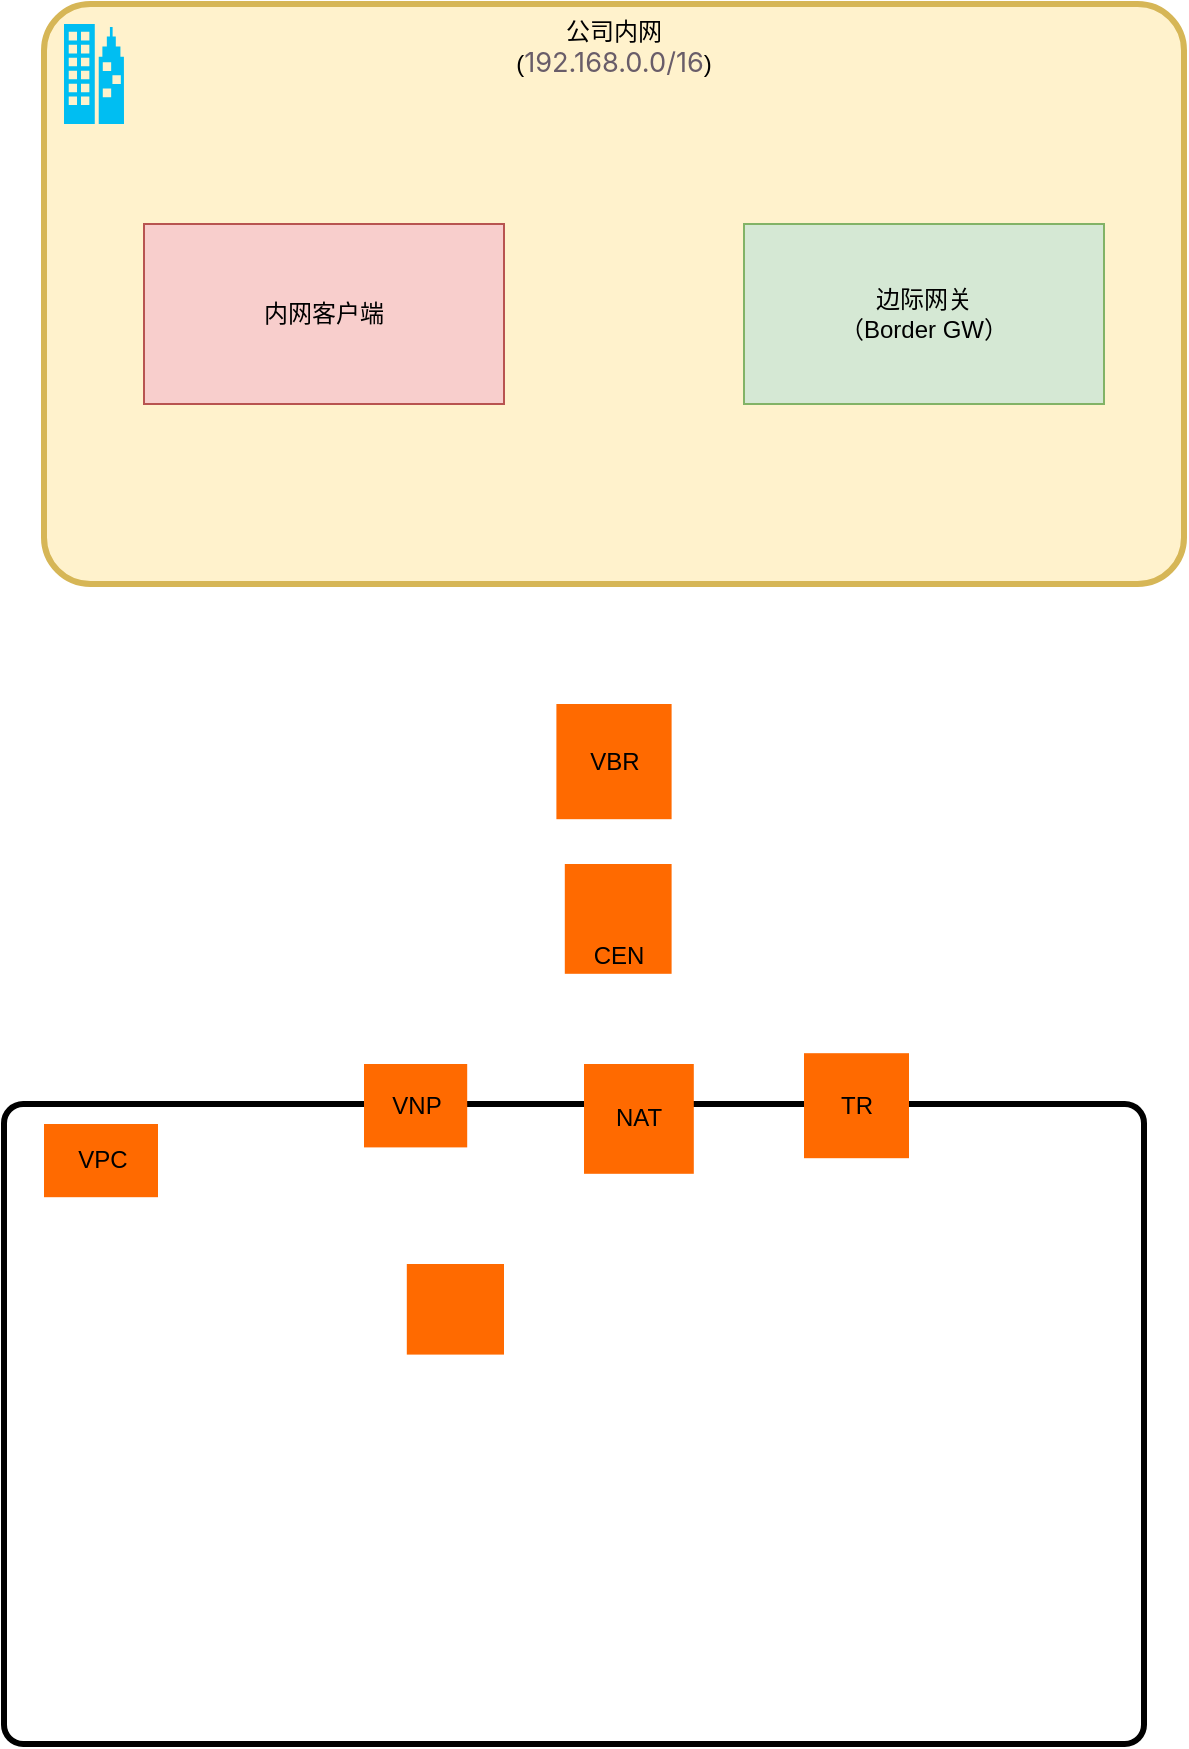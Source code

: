 <mxfile version="28.2.2">
  <diagram name="Page-1" id="5EUUsYe5BdCuTAwYtzyW">
    <mxGraphModel dx="603" dy="585" grid="1" gridSize="10" guides="1" tooltips="1" connect="1" arrows="1" fold="1" page="1" pageScale="1" pageWidth="850" pageHeight="1100" math="0" shadow="0">
      <root>
        <mxCell id="0" />
        <mxCell id="1" parent="0" />
        <mxCell id="vxpXyjJ1BgaewFKf-Y3P-5" value="" style="rounded=1;whiteSpace=wrap;html=1;arcSize=3;strokeWidth=3;" parent="1" vertex="1">
          <mxGeometry x="20" y="570" width="570" height="320" as="geometry" />
        </mxCell>
        <mxCell id="vxpXyjJ1BgaewFKf-Y3P-1" value="公司内网&lt;br&gt;&lt;span&gt;(&lt;span style=&quot;color: rgb(105, 93, 105); font-family: Inter, -apple-system, BlinkMacSystemFont, &amp;quot;Segoe UI&amp;quot;, &amp;quot;SF Pro SC&amp;quot;, &amp;quot;SF Pro Display&amp;quot;, &amp;quot;SF Pro Icons&amp;quot;, &amp;quot;PingFang SC&amp;quot;, &amp;quot;Hiragino Sans GB&amp;quot;, &amp;quot;Microsoft YaHei&amp;quot;, &amp;quot;Helvetica Neue&amp;quot;, Helvetica, Arial, &amp;quot;Times New Roman&amp;quot;, &amp;quot;Arial Unicode MS&amp;quot;, &amp;quot;Lucida Sans Unicode&amp;quot;, KaTeX_Main, sans-serif; font-size: 13.6px; text-align: start; white-space: pre;&quot;&gt;192.168.0.0/16&lt;/span&gt;)&lt;/span&gt;" style="rounded=1;whiteSpace=wrap;html=1;arcSize=8;strokeWidth=3;fillColor=#fff2cc;strokeColor=#d6b656;verticalAlign=top;" parent="1" vertex="1">
          <mxGeometry x="40" y="20" width="570" height="290" as="geometry" />
        </mxCell>
        <mxCell id="vxpXyjJ1BgaewFKf-Y3P-2" value="" style="verticalLabelPosition=bottom;html=1;verticalAlign=top;align=center;strokeColor=none;fillColor=#00BEF2;shape=mxgraph.azure.enterprise;pointerEvents=1;" parent="1" vertex="1">
          <mxGeometry x="50" y="30" width="30" height="50" as="geometry" />
        </mxCell>
        <mxCell id="vxpXyjJ1BgaewFKf-Y3P-3" value="内网客户端" style="rounded=0;whiteSpace=wrap;html=1;fillColor=#f8cecc;strokeColor=#b85450;" parent="1" vertex="1">
          <mxGeometry x="90" y="130" width="180" height="90" as="geometry" />
        </mxCell>
        <mxCell id="vxpXyjJ1BgaewFKf-Y3P-4" value="边际网关&lt;br&gt;（Border GW）" style="rounded=0;whiteSpace=wrap;html=1;fillColor=#d5e8d4;strokeColor=#82b366;" parent="1" vertex="1">
          <mxGeometry x="390" y="130" width="180" height="90" as="geometry" />
        </mxCell>
        <mxCell id="vxpXyjJ1BgaewFKf-Y3P-6" value="VPC" style="points=[];aspect=fixed;html=1;align=center;shadow=0;dashed=0;fillColor=#FF6A00;strokeColor=none;shape=mxgraph.alibaba_cloud.vpc_virtual_private_cloud;" parent="1" vertex="1">
          <mxGeometry x="40" y="580" width="57" height="36.6" as="geometry" />
        </mxCell>
        <mxCell id="uaWnhBnutROTOtkjd1xz-2" value="" style="points=[];aspect=fixed;html=1;align=center;shadow=0;dashed=0;fillColor=#FF6A00;strokeColor=none;shape=mxgraph.alibaba_cloud.ecs_elastic_compute_service;" vertex="1" parent="1">
          <mxGeometry x="221.4" y="650" width="48.6" height="45.3" as="geometry" />
        </mxCell>
        <mxCell id="uaWnhBnutROTOtkjd1xz-3" value="CEN" style="points=[];aspect=fixed;html=1;align=center;shadow=0;dashed=0;fillColor=#FF6A00;strokeColor=none;shape=mxgraph.alibaba_cloud.cen_cloud_enterprise_network;verticalAlign=bottom;" vertex="1" parent="1">
          <mxGeometry x="300.4" y="450" width="53.4" height="54.9" as="geometry" />
        </mxCell>
        <mxCell id="uaWnhBnutROTOtkjd1xz-4" value="VBR" style="points=[];aspect=fixed;html=1;align=center;shadow=0;dashed=0;fillColor=#FF6A00;strokeColor=none;shape=mxgraph.alibaba_cloud.vbr_virtual_border_router;" vertex="1" parent="1">
          <mxGeometry x="296.2" y="370" width="57.6" height="57.6" as="geometry" />
        </mxCell>
        <mxCell id="uaWnhBnutROTOtkjd1xz-5" value="NAT" style="points=[];aspect=fixed;html=1;align=center;shadow=0;dashed=0;fillColor=#FF6A00;strokeColor=none;shape=mxgraph.alibaba_cloud.vpn_gateway;" vertex="1" parent="1">
          <mxGeometry x="310" y="550" width="54.9" height="54.9" as="geometry" />
        </mxCell>
        <mxCell id="uaWnhBnutROTOtkjd1xz-6" value="VNP" style="points=[];aspect=fixed;html=1;align=center;shadow=0;dashed=0;fillColor=#FF6A00;strokeColor=none;shape=mxgraph.alibaba_cloud.nat_gateway;" vertex="1" parent="1">
          <mxGeometry x="200" y="550" width="51.6" height="41.7" as="geometry" />
        </mxCell>
        <mxCell id="uaWnhBnutROTOtkjd1xz-7" value="TR" style="points=[];aspect=fixed;html=1;align=center;shadow=0;dashed=0;fillColor=#FF6A00;strokeColor=none;shape=mxgraph.alibaba_cloud.tr_transit_router;" vertex="1" parent="1">
          <mxGeometry x="420" y="544.6" width="52.5" height="52.5" as="geometry" />
        </mxCell>
      </root>
    </mxGraphModel>
  </diagram>
</mxfile>
